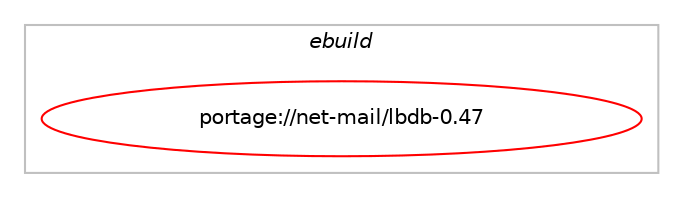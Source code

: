 digraph prolog {

# *************
# Graph options
# *************

newrank=true;
concentrate=true;
compound=true;
graph [rankdir=LR,fontname=Helvetica,fontsize=10,ranksep=1.5];#, ranksep=2.5, nodesep=0.2];
edge  [arrowhead=vee];
node  [fontname=Helvetica,fontsize=10];

# **********
# The ebuild
# **********

subgraph cluster_leftcol {
color=gray;
label=<<i>ebuild</i>>;
id [label="portage://net-mail/lbdb-0.47", color=red, width=4, href="../net-mail/lbdb-0.47.svg"];
}

# ****************
# The dependencies
# ****************

subgraph cluster_midcol {
color=gray;
label=<<i>dependencies</i>>;
subgraph cluster_compile {
fillcolor="#eeeeee";
style=filled;
label=<<i>compile</i>>;
# *** BEGIN UNKNOWN DEPENDENCY TYPE (TODO) ***
# id -> equal(use_conditional_group(positive,abook,portage://net-mail/lbdb-0.47,[package_dependency(portage://net-mail/lbdb-0.47,install,no,app-misc,abook,none,[,,],[],[])]))
# *** END UNKNOWN DEPENDENCY TYPE (TODO) ***

# *** BEGIN UNKNOWN DEPENDENCY TYPE (TODO) ***
# id -> equal(use_conditional_group(positive,crypt,portage://net-mail/lbdb-0.47,[package_dependency(portage://net-mail/lbdb-0.47,install,no,app-crypt,gnupg,none,[,,],[],[])]))
# *** END UNKNOWN DEPENDENCY TYPE (TODO) ***

# *** BEGIN UNKNOWN DEPENDENCY TYPE (TODO) ***
# id -> equal(use_conditional_group(positive,evo,portage://net-mail/lbdb-0.47,[package_dependency(portage://net-mail/lbdb-0.47,install,no,mail-client,evolution,none,[,,],[],[])]))
# *** END UNKNOWN DEPENDENCY TYPE (TODO) ***

# *** BEGIN UNKNOWN DEPENDENCY TYPE (TODO) ***
# id -> equal(use_conditional_group(positive,finger,portage://net-mail/lbdb-0.47,[package_dependency(portage://net-mail/lbdb-0.47,install,no,net-misc,netkit-fingerd,none,[,,],[],[])]))
# *** END UNKNOWN DEPENDENCY TYPE (TODO) ***

# *** BEGIN UNKNOWN DEPENDENCY TYPE (TODO) ***
# id -> equal(use_conditional_group(positive,test,portage://net-mail/lbdb-0.47,[package_dependency(portage://net-mail/lbdb-0.47,install,no,dev-perl,Palm,none,[,,],[],[]),package_dependency(portage://net-mail/lbdb-0.47,install,no,dev-perl,perl-ldap,none,[,,],[],[])]))
# *** END UNKNOWN DEPENDENCY TYPE (TODO) ***

# *** BEGIN UNKNOWN DEPENDENCY TYPE (TODO) ***
# id -> equal(package_dependency(portage://net-mail/lbdb-0.47,install,no,dev-libs,libvformat,none,[,,],[],[]))
# *** END UNKNOWN DEPENDENCY TYPE (TODO) ***

}
subgraph cluster_compileandrun {
fillcolor="#eeeeee";
style=filled;
label=<<i>compile and run</i>>;
}
subgraph cluster_run {
fillcolor="#eeeeee";
style=filled;
label=<<i>run</i>>;
# *** BEGIN UNKNOWN DEPENDENCY TYPE (TODO) ***
# id -> equal(use_conditional_group(positive,abook,portage://net-mail/lbdb-0.47,[package_dependency(portage://net-mail/lbdb-0.47,run,no,app-misc,abook,none,[,,],[],[])]))
# *** END UNKNOWN DEPENDENCY TYPE (TODO) ***

# *** BEGIN UNKNOWN DEPENDENCY TYPE (TODO) ***
# id -> equal(use_conditional_group(positive,bbdb,portage://net-mail/lbdb-0.47,[package_dependency(portage://net-mail/lbdb-0.47,run,no,app-emacs,bbdb,none,[,,],[],[])]))
# *** END UNKNOWN DEPENDENCY TYPE (TODO) ***

# *** BEGIN UNKNOWN DEPENDENCY TYPE (TODO) ***
# id -> equal(use_conditional_group(positive,crypt,portage://net-mail/lbdb-0.47,[package_dependency(portage://net-mail/lbdb-0.47,run,no,app-crypt,gnupg,none,[,,],[],[])]))
# *** END UNKNOWN DEPENDENCY TYPE (TODO) ***

# *** BEGIN UNKNOWN DEPENDENCY TYPE (TODO) ***
# id -> equal(use_conditional_group(positive,evo,portage://net-mail/lbdb-0.47,[package_dependency(portage://net-mail/lbdb-0.47,run,no,mail-client,evolution,none,[,,],[],[])]))
# *** END UNKNOWN DEPENDENCY TYPE (TODO) ***

# *** BEGIN UNKNOWN DEPENDENCY TYPE (TODO) ***
# id -> equal(use_conditional_group(positive,finger,portage://net-mail/lbdb-0.47,[package_dependency(portage://net-mail/lbdb-0.47,run,no,net-misc,netkit-fingerd,none,[,,],[],[])]))
# *** END UNKNOWN DEPENDENCY TYPE (TODO) ***

# *** BEGIN UNKNOWN DEPENDENCY TYPE (TODO) ***
# id -> equal(use_conditional_group(positive,ldap,portage://net-mail/lbdb-0.47,[package_dependency(portage://net-mail/lbdb-0.47,run,no,dev-perl,perl-ldap,none,[,,],[],[])]))
# *** END UNKNOWN DEPENDENCY TYPE (TODO) ***

# *** BEGIN UNKNOWN DEPENDENCY TYPE (TODO) ***
# id -> equal(use_conditional_group(positive,pda,portage://net-mail/lbdb-0.47,[package_dependency(portage://net-mail/lbdb-0.47,run,no,dev-perl,Palm,none,[,,],[],[])]))
# *** END UNKNOWN DEPENDENCY TYPE (TODO) ***

# *** BEGIN UNKNOWN DEPENDENCY TYPE (TODO) ***
# id -> equal(package_dependency(portage://net-mail/lbdb-0.47,run,no,dev-libs,libvformat,none,[,,],[],[]))
# *** END UNKNOWN DEPENDENCY TYPE (TODO) ***

}
}

# **************
# The candidates
# **************

subgraph cluster_choices {
rank=same;
color=gray;
label=<<i>candidates</i>>;

}

}
